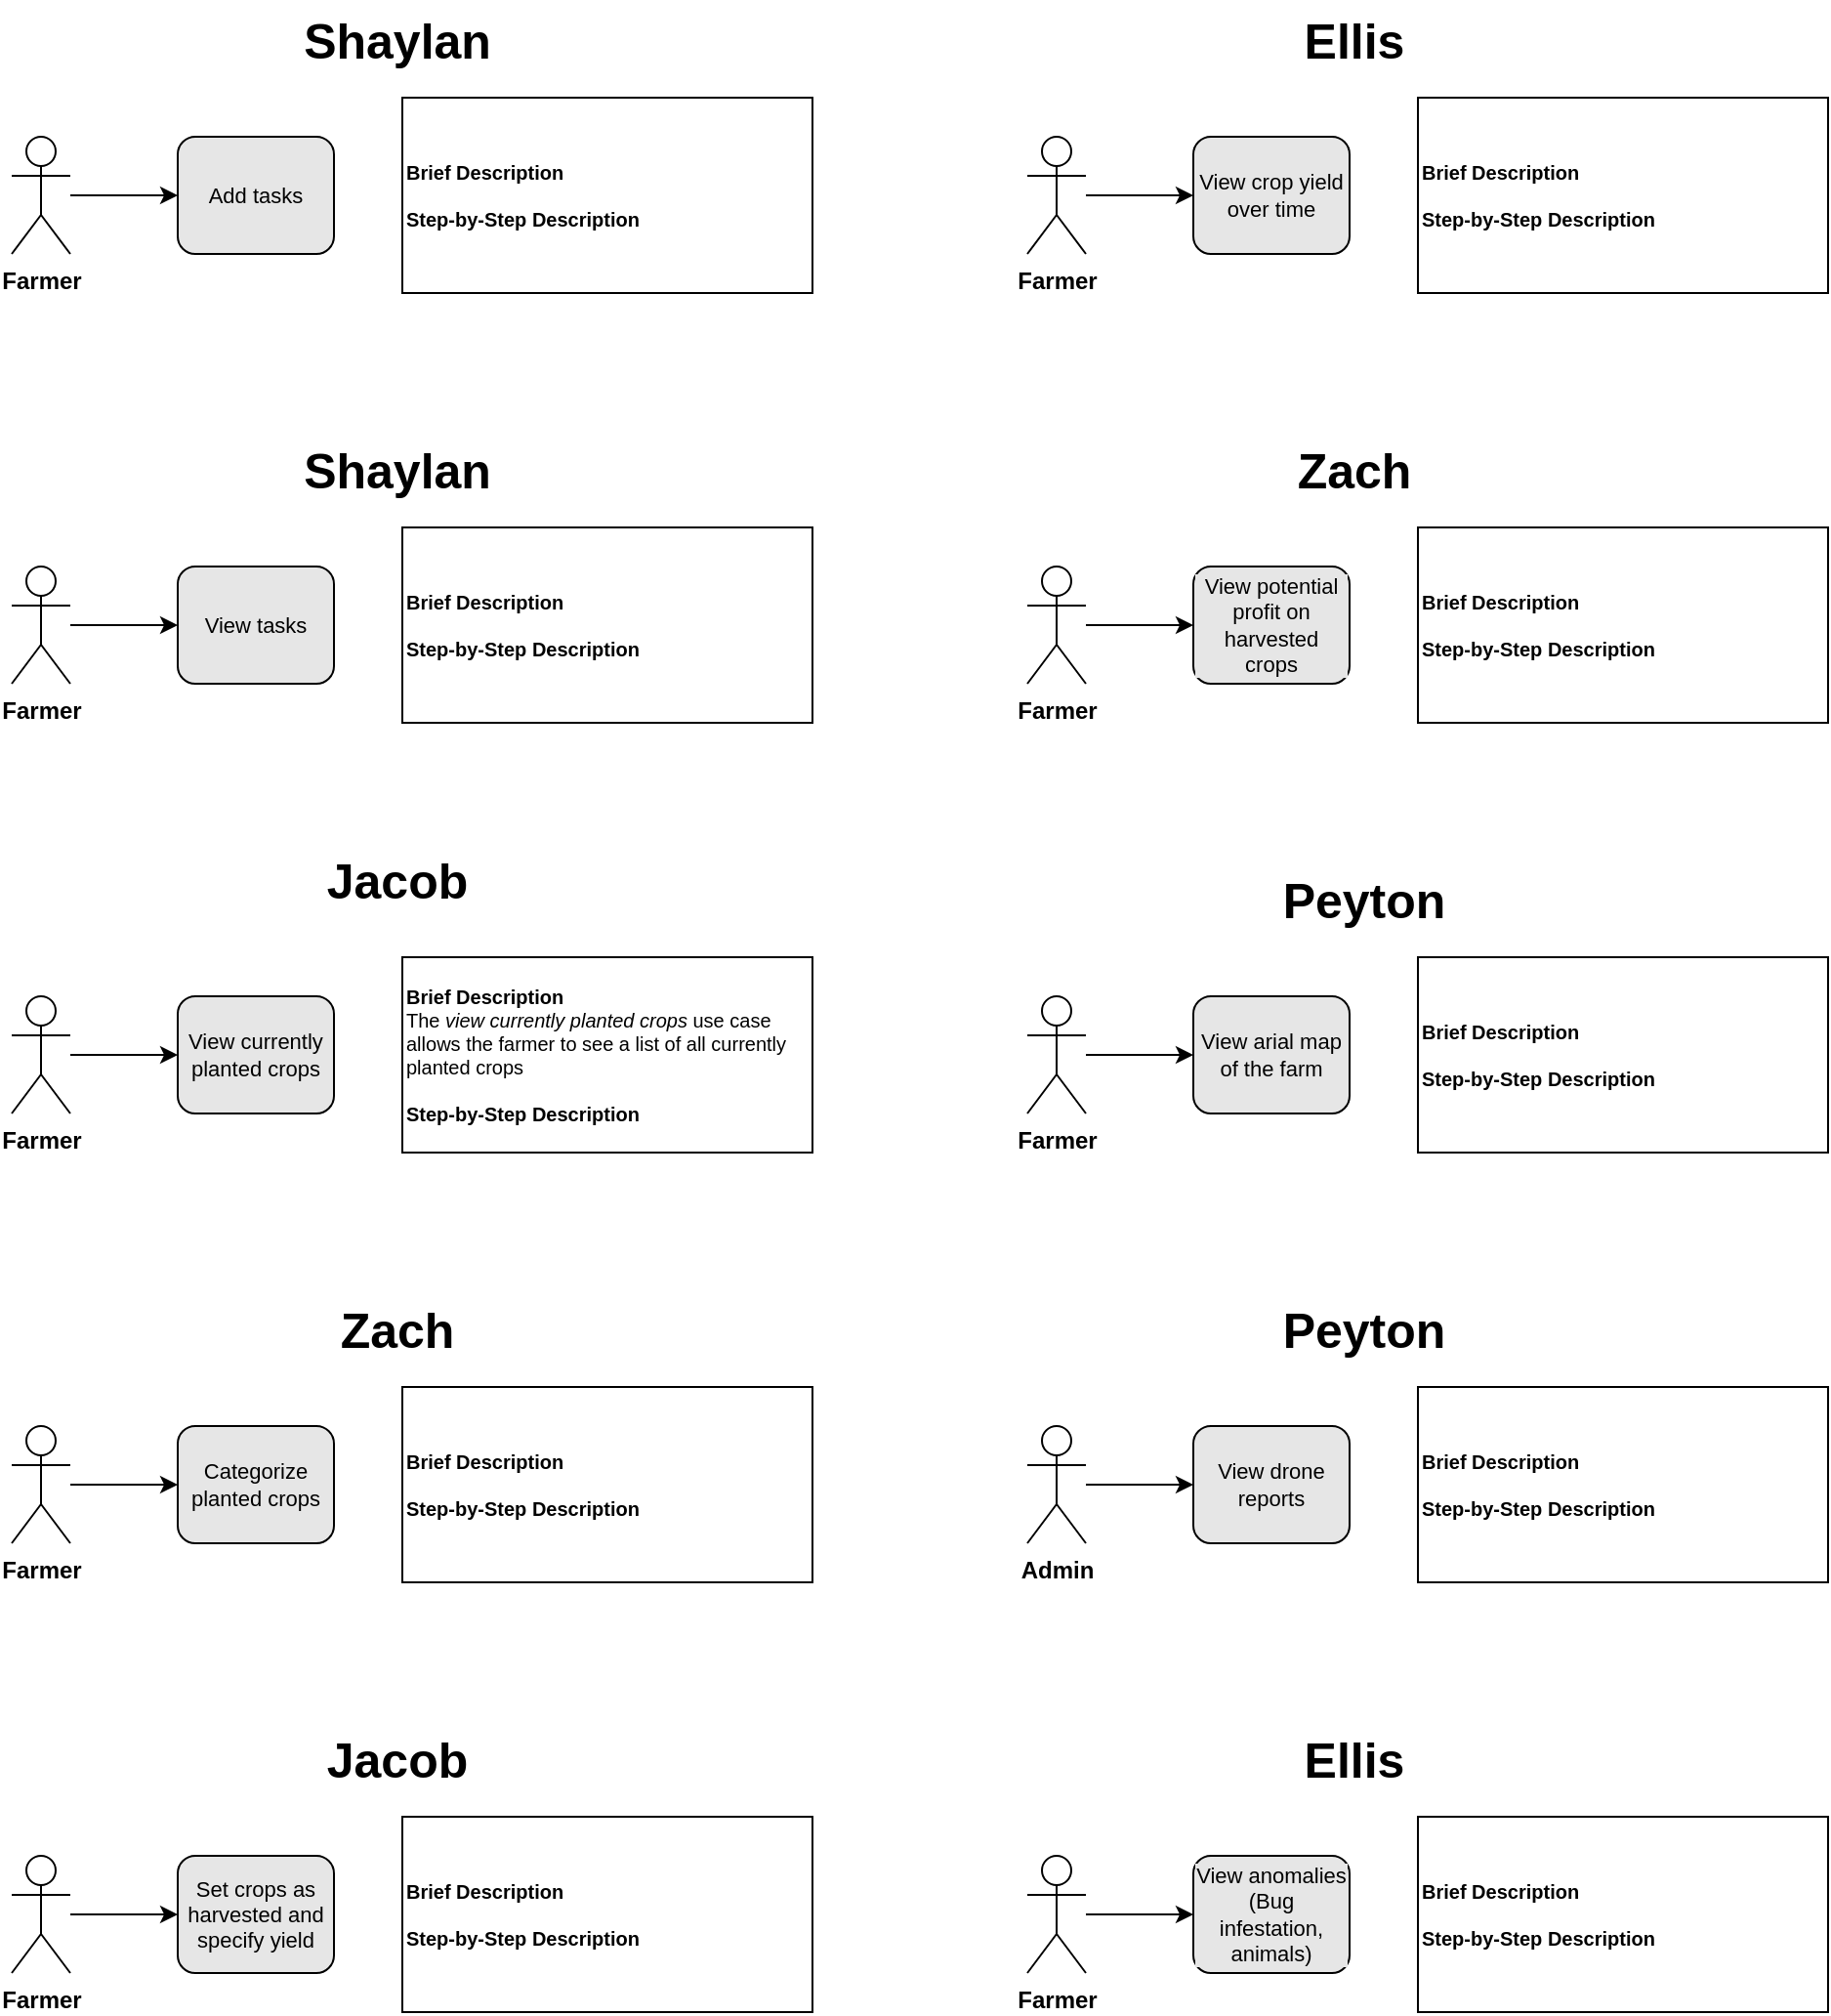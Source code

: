 <mxfile version="15.2.7" type="github">
  <diagram id="J1I_I8joS9Wcs13R1j_C" name="Page-1">
    <mxGraphModel dx="459" dy="1053" grid="1" gridSize="10" guides="1" tooltips="1" connect="1" arrows="1" fold="1" page="1" pageScale="1" pageWidth="850" pageHeight="1100" math="0" shadow="0">
      <root>
        <mxCell id="0" />
        <mxCell id="1" parent="0" />
        <mxCell id="ELMtdARnUCFMFokrfSqK-4" style="edgeStyle=orthogonalEdgeStyle;rounded=0;orthogonalLoop=1;jettySize=auto;html=1;entryX=0;entryY=0.5;entryDx=0;entryDy=0;" parent="1" source="ELMtdARnUCFMFokrfSqK-1" target="ELMtdARnUCFMFokrfSqK-3" edge="1">
          <mxGeometry relative="1" as="geometry" />
        </mxCell>
        <mxCell id="ELMtdARnUCFMFokrfSqK-1" value="&lt;div&gt;&lt;b&gt;Farmer&lt;/b&gt;&lt;/div&gt;" style="shape=umlActor;verticalLabelPosition=bottom;verticalAlign=top;html=1;" parent="1" vertex="1">
          <mxGeometry x="40" y="70" width="30" height="60" as="geometry" />
        </mxCell>
        <mxCell id="ELMtdARnUCFMFokrfSqK-3" value="Add tasks" style="rounded=1;whiteSpace=wrap;html=1;fontSize=11;labelBackgroundColor=#E6E6E6;fillColor=#E6E6E6;labelBorderColor=none;" parent="1" vertex="1">
          <mxGeometry x="125" y="70" width="80" height="60" as="geometry" />
        </mxCell>
        <mxCell id="ELMtdARnUCFMFokrfSqK-6" style="edgeStyle=orthogonalEdgeStyle;rounded=0;orthogonalLoop=1;jettySize=auto;html=1;entryX=0;entryY=0.5;entryDx=0;entryDy=0;" parent="1" source="ELMtdARnUCFMFokrfSqK-7" target="ELMtdARnUCFMFokrfSqK-8" edge="1">
          <mxGeometry relative="1" as="geometry" />
        </mxCell>
        <mxCell id="ELMtdARnUCFMFokrfSqK-7" value="&lt;div&gt;&lt;b&gt;Farmer&lt;/b&gt;&lt;/div&gt;" style="shape=umlActor;verticalLabelPosition=bottom;verticalAlign=top;html=1;" parent="1" vertex="1">
          <mxGeometry x="40" y="290" width="30" height="60" as="geometry" />
        </mxCell>
        <mxCell id="ELMtdARnUCFMFokrfSqK-8" value="&lt;div&gt;View tasks&lt;/div&gt;" style="rounded=1;whiteSpace=wrap;html=1;fontSize=11;labelBackgroundColor=#E6E6E6;fillColor=#E6E6E6;labelBorderColor=none;" parent="1" vertex="1">
          <mxGeometry x="125" y="290" width="80" height="60" as="geometry" />
        </mxCell>
        <mxCell id="ELMtdARnUCFMFokrfSqK-10" style="edgeStyle=orthogonalEdgeStyle;rounded=0;orthogonalLoop=1;jettySize=auto;html=1;entryX=0;entryY=0.5;entryDx=0;entryDy=0;" parent="1" source="ELMtdARnUCFMFokrfSqK-11" target="ELMtdARnUCFMFokrfSqK-12" edge="1">
          <mxGeometry relative="1" as="geometry" />
        </mxCell>
        <mxCell id="ELMtdARnUCFMFokrfSqK-11" value="&lt;div&gt;&lt;b&gt;Farmer&lt;/b&gt;&lt;/div&gt;" style="shape=umlActor;verticalLabelPosition=bottom;verticalAlign=top;html=1;" parent="1" vertex="1">
          <mxGeometry x="40" y="510" width="30" height="60" as="geometry" />
        </mxCell>
        <mxCell id="ELMtdARnUCFMFokrfSqK-12" value="View currently planted crops" style="rounded=1;whiteSpace=wrap;html=1;fontSize=11;labelBackgroundColor=#E6E6E6;fillColor=#E6E6E6;labelBorderColor=none;" parent="1" vertex="1">
          <mxGeometry x="125" y="510" width="80" height="60" as="geometry" />
        </mxCell>
        <mxCell id="ELMtdARnUCFMFokrfSqK-14" style="edgeStyle=orthogonalEdgeStyle;rounded=0;orthogonalLoop=1;jettySize=auto;html=1;entryX=0;entryY=0.5;entryDx=0;entryDy=0;" parent="1" source="ELMtdARnUCFMFokrfSqK-15" target="ELMtdARnUCFMFokrfSqK-16" edge="1">
          <mxGeometry relative="1" as="geometry" />
        </mxCell>
        <mxCell id="ELMtdARnUCFMFokrfSqK-15" value="&lt;div&gt;&lt;b&gt;Farmer&lt;/b&gt;&lt;/div&gt;" style="shape=umlActor;verticalLabelPosition=bottom;verticalAlign=top;html=1;" parent="1" vertex="1">
          <mxGeometry x="40" y="730" width="30" height="60" as="geometry" />
        </mxCell>
        <mxCell id="ELMtdARnUCFMFokrfSqK-16" value="&lt;div&gt;Categorize planted crops&lt;br&gt;&lt;/div&gt;" style="rounded=1;whiteSpace=wrap;html=1;fontSize=11;labelBackgroundColor=#E6E6E6;fillColor=#E6E6E6;labelBorderColor=none;" parent="1" vertex="1">
          <mxGeometry x="125" y="730" width="80" height="60" as="geometry" />
        </mxCell>
        <mxCell id="ELMtdARnUCFMFokrfSqK-18" style="edgeStyle=orthogonalEdgeStyle;rounded=0;orthogonalLoop=1;jettySize=auto;html=1;entryX=0;entryY=0.5;entryDx=0;entryDy=0;" parent="1" source="ELMtdARnUCFMFokrfSqK-19" target="ELMtdARnUCFMFokrfSqK-20" edge="1">
          <mxGeometry relative="1" as="geometry" />
        </mxCell>
        <mxCell id="ELMtdARnUCFMFokrfSqK-19" value="&lt;div&gt;&lt;b&gt;Farmer&lt;/b&gt;&lt;/div&gt;" style="shape=umlActor;verticalLabelPosition=bottom;verticalAlign=top;html=1;" parent="1" vertex="1">
          <mxGeometry x="40" y="950" width="30" height="60" as="geometry" />
        </mxCell>
        <mxCell id="ELMtdARnUCFMFokrfSqK-20" value="Set crops as harvested and specify yield" style="rounded=1;whiteSpace=wrap;html=1;fontSize=11;labelBackgroundColor=#E6E6E6;fillColor=#E6E6E6;labelBorderColor=none;" parent="1" vertex="1">
          <mxGeometry x="125" y="950" width="80" height="60" as="geometry" />
        </mxCell>
        <mxCell id="ctOcrTvs5EJIbW--Lxd5-1" value="&lt;div style=&quot;font-size: 10px;&quot; align=&quot;left&quot;&gt;&lt;font style=&quot;font-size: 10px;&quot;&gt;&lt;b style=&quot;font-size: 10px;&quot;&gt;Brief Description&lt;/b&gt;&lt;/font&gt;&lt;/div&gt;&lt;div style=&quot;font-size: 10px;&quot; align=&quot;left&quot;&gt;&lt;font style=&quot;font-size: 10px;&quot;&gt;&lt;b style=&quot;font-size: 10px;&quot;&gt;&lt;br style=&quot;font-size: 10px;&quot;&gt;&lt;/b&gt;&lt;/font&gt;&lt;/div&gt;&lt;div style=&quot;font-size: 10px;&quot; align=&quot;left&quot;&gt;&lt;font style=&quot;font-size: 10px;&quot;&gt;&lt;b style=&quot;font-size: 10px;&quot;&gt;Step-by-Step Description&lt;br style=&quot;font-size: 10px;&quot;&gt;&lt;/b&gt;&lt;/font&gt;&lt;/div&gt;" style="rounded=0;whiteSpace=wrap;html=1;align=left;fontSize=10;" vertex="1" parent="1">
          <mxGeometry x="240" y="50" width="210" height="100" as="geometry" />
        </mxCell>
        <mxCell id="ctOcrTvs5EJIbW--Lxd5-2" value="&lt;div style=&quot;font-size: 10px;&quot; align=&quot;left&quot;&gt;&lt;font style=&quot;font-size: 10px;&quot;&gt;&lt;b style=&quot;font-size: 10px;&quot;&gt;Brief Description&lt;/b&gt;&lt;/font&gt;&lt;/div&gt;&lt;div style=&quot;font-size: 10px;&quot; align=&quot;left&quot;&gt;&lt;font style=&quot;font-size: 10px;&quot;&gt;&lt;b style=&quot;font-size: 10px;&quot;&gt;&lt;br style=&quot;font-size: 10px;&quot;&gt;&lt;/b&gt;&lt;/font&gt;&lt;/div&gt;&lt;div style=&quot;font-size: 10px;&quot; align=&quot;left&quot;&gt;&lt;font style=&quot;font-size: 10px;&quot;&gt;&lt;b style=&quot;font-size: 10px;&quot;&gt;Step-by-Step Description&lt;br style=&quot;font-size: 10px;&quot;&gt;&lt;/b&gt;&lt;/font&gt;&lt;/div&gt;" style="rounded=0;whiteSpace=wrap;html=1;align=left;fontSize=10;" vertex="1" parent="1">
          <mxGeometry x="240" y="270" width="210" height="100" as="geometry" />
        </mxCell>
        <mxCell id="ctOcrTvs5EJIbW--Lxd5-3" value="&lt;div style=&quot;font-size: 10px;&quot; align=&quot;left&quot;&gt;&lt;font style=&quot;font-size: 10px;&quot;&gt;&lt;b style=&quot;font-size: 10px;&quot;&gt;Brief Description&lt;/b&gt;&lt;/font&gt;&lt;/div&gt;&lt;div style=&quot;font-size: 10px;&quot; align=&quot;left&quot;&gt;&lt;font style=&quot;font-size: 10px;&quot;&gt;&lt;span style=&quot;font-size: 10px;&quot;&gt;The &lt;i style=&quot;font-size: 10px;&quot;&gt;view currently planted crops&lt;/i&gt; use case allows the farmer to see a list of all currently planted crops&lt;/span&gt;&lt;/font&gt;&lt;/div&gt;&lt;div style=&quot;font-size: 10px;&quot; align=&quot;left&quot;&gt;&lt;font style=&quot;font-size: 10px;&quot;&gt;&lt;span style=&quot;font-size: 10px;&quot;&gt;&lt;/span&gt;&lt;b style=&quot;font-size: 10px;&quot;&gt;&lt;br style=&quot;font-size: 10px;&quot;&gt;&lt;/b&gt;&lt;/font&gt;&lt;/div&gt;&lt;div style=&quot;font-size: 10px;&quot; align=&quot;left&quot;&gt;&lt;font style=&quot;font-size: 10px;&quot;&gt;&lt;b style=&quot;font-size: 10px;&quot;&gt;Step-by-Step Description&lt;br style=&quot;font-size: 10px;&quot;&gt;&lt;/b&gt;&lt;/font&gt;&lt;/div&gt;" style="rounded=0;whiteSpace=wrap;html=1;align=left;fontSize=10;" vertex="1" parent="1">
          <mxGeometry x="240" y="490" width="210" height="100" as="geometry" />
        </mxCell>
        <mxCell id="ctOcrTvs5EJIbW--Lxd5-4" value="&lt;div style=&quot;font-size: 10px;&quot; align=&quot;left&quot;&gt;&lt;font style=&quot;font-size: 10px;&quot;&gt;&lt;b style=&quot;font-size: 10px;&quot;&gt;Brief Description&lt;/b&gt;&lt;/font&gt;&lt;/div&gt;&lt;div style=&quot;font-size: 10px;&quot; align=&quot;left&quot;&gt;&lt;font style=&quot;font-size: 10px;&quot;&gt;&lt;b style=&quot;font-size: 10px;&quot;&gt;&lt;br style=&quot;font-size: 10px;&quot;&gt;&lt;/b&gt;&lt;/font&gt;&lt;/div&gt;&lt;div style=&quot;font-size: 10px;&quot; align=&quot;left&quot;&gt;&lt;font style=&quot;font-size: 10px;&quot;&gt;&lt;b style=&quot;font-size: 10px;&quot;&gt;Step-by-Step Description&lt;/b&gt;&lt;/font&gt;&lt;/div&gt;" style="rounded=0;whiteSpace=wrap;html=1;align=left;fontSize=10;" vertex="1" parent="1">
          <mxGeometry x="240" y="930" width="210" height="100" as="geometry" />
        </mxCell>
        <mxCell id="ctOcrTvs5EJIbW--Lxd5-6" value="&lt;div style=&quot;font-size: 10px;&quot; align=&quot;left&quot;&gt;&lt;font style=&quot;font-size: 10px;&quot;&gt;&lt;b style=&quot;font-size: 10px;&quot;&gt;Brief Description&lt;/b&gt;&lt;/font&gt;&lt;/div&gt;&lt;div style=&quot;font-size: 10px;&quot; align=&quot;left&quot;&gt;&lt;font style=&quot;font-size: 10px;&quot;&gt;&lt;b style=&quot;font-size: 10px;&quot;&gt;&lt;br style=&quot;font-size: 10px;&quot;&gt;&lt;/b&gt;&lt;/font&gt;&lt;/div&gt;&lt;div style=&quot;font-size: 10px;&quot; align=&quot;left&quot;&gt;&lt;font style=&quot;font-size: 10px;&quot;&gt;&lt;b style=&quot;font-size: 10px;&quot;&gt;Step-by-Step Description&lt;/b&gt;&lt;/font&gt;&lt;/div&gt;" style="rounded=0;whiteSpace=wrap;html=1;align=left;fontSize=10;" vertex="1" parent="1">
          <mxGeometry x="240" y="710" width="210" height="100" as="geometry" />
        </mxCell>
        <mxCell id="ctOcrTvs5EJIbW--Lxd5-7" style="edgeStyle=orthogonalEdgeStyle;rounded=0;orthogonalLoop=1;jettySize=auto;html=1;entryX=0;entryY=0.5;entryDx=0;entryDy=0;" edge="1" parent="1" source="ctOcrTvs5EJIbW--Lxd5-8" target="ctOcrTvs5EJIbW--Lxd5-9">
          <mxGeometry relative="1" as="geometry" />
        </mxCell>
        <mxCell id="ctOcrTvs5EJIbW--Lxd5-8" value="&lt;div&gt;&lt;b&gt;Farmer&lt;/b&gt;&lt;/div&gt;" style="shape=umlActor;verticalLabelPosition=bottom;verticalAlign=top;html=1;" vertex="1" parent="1">
          <mxGeometry x="560" y="70" width="30" height="60" as="geometry" />
        </mxCell>
        <mxCell id="ctOcrTvs5EJIbW--Lxd5-9" value="View crop yield over time" style="rounded=1;whiteSpace=wrap;html=1;fontSize=11;labelBackgroundColor=#E6E6E6;fillColor=#E6E6E6;labelBorderColor=none;" vertex="1" parent="1">
          <mxGeometry x="645" y="70" width="80" height="60" as="geometry" />
        </mxCell>
        <mxCell id="ctOcrTvs5EJIbW--Lxd5-10" style="edgeStyle=orthogonalEdgeStyle;rounded=0;orthogonalLoop=1;jettySize=auto;html=1;entryX=0;entryY=0.5;entryDx=0;entryDy=0;" edge="1" parent="1" source="ctOcrTvs5EJIbW--Lxd5-11" target="ctOcrTvs5EJIbW--Lxd5-12">
          <mxGeometry relative="1" as="geometry" />
        </mxCell>
        <mxCell id="ctOcrTvs5EJIbW--Lxd5-11" value="&lt;div&gt;&lt;b&gt;Farmer&lt;/b&gt;&lt;/div&gt;" style="shape=umlActor;verticalLabelPosition=bottom;verticalAlign=top;html=1;" vertex="1" parent="1">
          <mxGeometry x="560" y="290" width="30" height="60" as="geometry" />
        </mxCell>
        <mxCell id="ctOcrTvs5EJIbW--Lxd5-12" value="View potential profit on harvested crops" style="rounded=1;whiteSpace=wrap;html=1;fontSize=11;labelBackgroundColor=#E6E6E6;fillColor=#E6E6E6;labelBorderColor=none;" vertex="1" parent="1">
          <mxGeometry x="645" y="290" width="80" height="60" as="geometry" />
        </mxCell>
        <mxCell id="ctOcrTvs5EJIbW--Lxd5-13" style="edgeStyle=orthogonalEdgeStyle;rounded=0;orthogonalLoop=1;jettySize=auto;html=1;entryX=0;entryY=0.5;entryDx=0;entryDy=0;" edge="1" parent="1" source="ctOcrTvs5EJIbW--Lxd5-14" target="ctOcrTvs5EJIbW--Lxd5-15">
          <mxGeometry relative="1" as="geometry" />
        </mxCell>
        <mxCell id="ctOcrTvs5EJIbW--Lxd5-14" value="&lt;div&gt;&lt;b&gt;Farmer&lt;/b&gt;&lt;/div&gt;" style="shape=umlActor;verticalLabelPosition=bottom;verticalAlign=top;html=1;" vertex="1" parent="1">
          <mxGeometry x="560" y="510" width="30" height="60" as="geometry" />
        </mxCell>
        <mxCell id="ctOcrTvs5EJIbW--Lxd5-15" value="View arial map of the farm" style="rounded=1;whiteSpace=wrap;html=1;fontSize=11;labelBackgroundColor=#E6E6E6;fillColor=#E6E6E6;labelBorderColor=none;" vertex="1" parent="1">
          <mxGeometry x="645" y="510" width="80" height="60" as="geometry" />
        </mxCell>
        <mxCell id="ctOcrTvs5EJIbW--Lxd5-16" style="edgeStyle=orthogonalEdgeStyle;rounded=0;orthogonalLoop=1;jettySize=auto;html=1;entryX=0;entryY=0.5;entryDx=0;entryDy=0;" edge="1" parent="1" source="ctOcrTvs5EJIbW--Lxd5-17" target="ctOcrTvs5EJIbW--Lxd5-18">
          <mxGeometry relative="1" as="geometry" />
        </mxCell>
        <mxCell id="ctOcrTvs5EJIbW--Lxd5-17" value="&lt;b&gt;Admin&lt;/b&gt;" style="shape=umlActor;verticalLabelPosition=bottom;verticalAlign=top;html=1;" vertex="1" parent="1">
          <mxGeometry x="560" y="730" width="30" height="60" as="geometry" />
        </mxCell>
        <mxCell id="ctOcrTvs5EJIbW--Lxd5-18" value="View drone reports" style="rounded=1;whiteSpace=wrap;html=1;fontSize=11;labelBackgroundColor=#E6E6E6;fillColor=#E6E6E6;labelBorderColor=none;" vertex="1" parent="1">
          <mxGeometry x="645" y="730" width="80" height="60" as="geometry" />
        </mxCell>
        <mxCell id="ctOcrTvs5EJIbW--Lxd5-19" style="edgeStyle=orthogonalEdgeStyle;rounded=0;orthogonalLoop=1;jettySize=auto;html=1;entryX=0;entryY=0.5;entryDx=0;entryDy=0;" edge="1" parent="1" source="ctOcrTvs5EJIbW--Lxd5-20" target="ctOcrTvs5EJIbW--Lxd5-21">
          <mxGeometry relative="1" as="geometry" />
        </mxCell>
        <mxCell id="ctOcrTvs5EJIbW--Lxd5-20" value="&lt;div&gt;&lt;b&gt;Farmer&lt;/b&gt;&lt;/div&gt;" style="shape=umlActor;verticalLabelPosition=bottom;verticalAlign=top;html=1;" vertex="1" parent="1">
          <mxGeometry x="560" y="950" width="30" height="60" as="geometry" />
        </mxCell>
        <mxCell id="ctOcrTvs5EJIbW--Lxd5-21" value="View anomalies (Bug infestation, animals)" style="rounded=1;whiteSpace=wrap;html=1;fontSize=11;labelBackgroundColor=#E6E6E6;fillColor=#E6E6E6;labelBorderColor=none;" vertex="1" parent="1">
          <mxGeometry x="645" y="950" width="80" height="60" as="geometry" />
        </mxCell>
        <mxCell id="ctOcrTvs5EJIbW--Lxd5-22" value="&lt;div style=&quot;font-size: 10px;&quot; align=&quot;left&quot;&gt;&lt;font style=&quot;font-size: 10px;&quot;&gt;&lt;b style=&quot;font-size: 10px;&quot;&gt;Brief Description&lt;/b&gt;&lt;/font&gt;&lt;/div&gt;&lt;div style=&quot;font-size: 10px;&quot; align=&quot;left&quot;&gt;&lt;font style=&quot;font-size: 10px;&quot;&gt;&lt;b style=&quot;font-size: 10px;&quot;&gt;&lt;br style=&quot;font-size: 10px;&quot;&gt;&lt;/b&gt;&lt;/font&gt;&lt;/div&gt;&lt;div style=&quot;font-size: 10px;&quot; align=&quot;left&quot;&gt;&lt;font style=&quot;font-size: 10px;&quot;&gt;&lt;b style=&quot;font-size: 10px;&quot;&gt;Step-by-Step Description&lt;br style=&quot;font-size: 10px;&quot;&gt;&lt;/b&gt;&lt;/font&gt;&lt;/div&gt;" style="rounded=0;whiteSpace=wrap;html=1;align=left;fontSize=10;" vertex="1" parent="1">
          <mxGeometry x="760" y="50" width="210" height="100" as="geometry" />
        </mxCell>
        <mxCell id="ctOcrTvs5EJIbW--Lxd5-23" value="&lt;div style=&quot;font-size: 10px;&quot; align=&quot;left&quot;&gt;&lt;font style=&quot;font-size: 10px;&quot;&gt;&lt;b style=&quot;font-size: 10px;&quot;&gt;Brief Description&lt;/b&gt;&lt;/font&gt;&lt;/div&gt;&lt;div style=&quot;font-size: 10px;&quot; align=&quot;left&quot;&gt;&lt;font style=&quot;font-size: 10px;&quot;&gt;&lt;b style=&quot;font-size: 10px;&quot;&gt;&lt;br style=&quot;font-size: 10px;&quot;&gt;&lt;/b&gt;&lt;/font&gt;&lt;/div&gt;&lt;div style=&quot;font-size: 10px;&quot; align=&quot;left&quot;&gt;&lt;font style=&quot;font-size: 10px;&quot;&gt;&lt;b style=&quot;font-size: 10px;&quot;&gt;Step-by-Step Description&lt;br style=&quot;font-size: 10px;&quot;&gt;&lt;/b&gt;&lt;/font&gt;&lt;/div&gt;" style="rounded=0;whiteSpace=wrap;html=1;align=left;fontSize=10;" vertex="1" parent="1">
          <mxGeometry x="760" y="270" width="210" height="100" as="geometry" />
        </mxCell>
        <mxCell id="ctOcrTvs5EJIbW--Lxd5-24" value="&lt;div style=&quot;font-size: 10px;&quot; align=&quot;left&quot;&gt;&lt;font style=&quot;font-size: 10px;&quot;&gt;&lt;b style=&quot;font-size: 10px;&quot;&gt;Brief Description&lt;/b&gt;&lt;/font&gt;&lt;/div&gt;&lt;div style=&quot;font-size: 10px;&quot; align=&quot;left&quot;&gt;&lt;font style=&quot;font-size: 10px;&quot;&gt;&lt;b style=&quot;font-size: 10px;&quot;&gt;&lt;br style=&quot;font-size: 10px;&quot;&gt;&lt;/b&gt;&lt;/font&gt;&lt;/div&gt;&lt;div style=&quot;font-size: 10px;&quot; align=&quot;left&quot;&gt;&lt;font style=&quot;font-size: 10px;&quot;&gt;&lt;b style=&quot;font-size: 10px;&quot;&gt;Step-by-Step Description&lt;br style=&quot;font-size: 10px;&quot;&gt;&lt;/b&gt;&lt;/font&gt;&lt;/div&gt;" style="rounded=0;whiteSpace=wrap;html=1;align=left;fontSize=10;" vertex="1" parent="1">
          <mxGeometry x="760" y="490" width="210" height="100" as="geometry" />
        </mxCell>
        <mxCell id="ctOcrTvs5EJIbW--Lxd5-25" value="&lt;div style=&quot;font-size: 10px;&quot; align=&quot;left&quot;&gt;&lt;font style=&quot;font-size: 10px;&quot;&gt;&lt;b style=&quot;font-size: 10px;&quot;&gt;Brief Description&lt;/b&gt;&lt;/font&gt;&lt;/div&gt;&lt;div style=&quot;font-size: 10px;&quot; align=&quot;left&quot;&gt;&lt;font style=&quot;font-size: 10px;&quot;&gt;&lt;b style=&quot;font-size: 10px;&quot;&gt;&lt;br style=&quot;font-size: 10px;&quot;&gt;&lt;/b&gt;&lt;/font&gt;&lt;/div&gt;&lt;div style=&quot;font-size: 10px;&quot; align=&quot;left&quot;&gt;&lt;font style=&quot;font-size: 10px;&quot;&gt;&lt;b style=&quot;font-size: 10px;&quot;&gt;Step-by-Step Description&lt;/b&gt;&lt;/font&gt;&lt;/div&gt;" style="rounded=0;whiteSpace=wrap;html=1;align=left;fontSize=10;" vertex="1" parent="1">
          <mxGeometry x="760" y="930" width="210" height="100" as="geometry" />
        </mxCell>
        <mxCell id="ctOcrTvs5EJIbW--Lxd5-26" value="&lt;div style=&quot;font-size: 10px;&quot; align=&quot;left&quot;&gt;&lt;font style=&quot;font-size: 10px;&quot;&gt;&lt;b style=&quot;font-size: 10px;&quot;&gt;Brief Description&lt;/b&gt;&lt;/font&gt;&lt;/div&gt;&lt;div style=&quot;font-size: 10px;&quot; align=&quot;left&quot;&gt;&lt;font style=&quot;font-size: 10px;&quot;&gt;&lt;b style=&quot;font-size: 10px;&quot;&gt;&lt;br style=&quot;font-size: 10px;&quot;&gt;&lt;/b&gt;&lt;/font&gt;&lt;/div&gt;&lt;div style=&quot;font-size: 10px;&quot; align=&quot;left&quot;&gt;&lt;font style=&quot;font-size: 10px;&quot;&gt;&lt;b style=&quot;font-size: 10px;&quot;&gt;Step-by-Step Description&lt;/b&gt;&lt;/font&gt;&lt;/div&gt;" style="rounded=0;whiteSpace=wrap;html=1;align=left;fontSize=10;" vertex="1" parent="1">
          <mxGeometry x="760" y="710" width="210" height="100" as="geometry" />
        </mxCell>
        <mxCell id="ctOcrTvs5EJIbW--Lxd5-27" value="&lt;b&gt;&lt;font style=&quot;font-size: 25px&quot;&gt;Shaylan&lt;/font&gt;&lt;/b&gt;" style="text;html=1;strokeColor=none;fillColor=none;align=center;verticalAlign=middle;whiteSpace=wrap;rounded=0;fontSize=11;" vertex="1" parent="1">
          <mxGeometry x="150" width="175" height="40" as="geometry" />
        </mxCell>
        <mxCell id="ctOcrTvs5EJIbW--Lxd5-28" value="&lt;b&gt;&lt;font style=&quot;font-size: 25px&quot;&gt;Shaylan&lt;/font&gt;&lt;/b&gt;" style="text;html=1;strokeColor=none;fillColor=none;align=center;verticalAlign=middle;whiteSpace=wrap;rounded=0;fontSize=11;" vertex="1" parent="1">
          <mxGeometry x="150" y="220" width="175" height="40" as="geometry" />
        </mxCell>
        <mxCell id="ctOcrTvs5EJIbW--Lxd5-29" value="&lt;b style=&quot;font-size: 25px;&quot;&gt;Jacob&lt;/b&gt;" style="text;html=1;strokeColor=none;fillColor=none;align=center;verticalAlign=middle;whiteSpace=wrap;rounded=0;fontSize=25;" vertex="1" parent="1">
          <mxGeometry x="150" y="430" width="175" height="40" as="geometry" />
        </mxCell>
        <mxCell id="ctOcrTvs5EJIbW--Lxd5-30" value="&lt;b style=&quot;font-size: 25px;&quot;&gt;Jacob&lt;/b&gt;" style="text;html=1;strokeColor=none;fillColor=none;align=center;verticalAlign=middle;whiteSpace=wrap;rounded=0;fontSize=25;" vertex="1" parent="1">
          <mxGeometry x="150" y="880" width="175" height="40" as="geometry" />
        </mxCell>
        <mxCell id="ctOcrTvs5EJIbW--Lxd5-31" value="Zach" style="text;html=1;strokeColor=none;fillColor=none;align=center;verticalAlign=middle;whiteSpace=wrap;rounded=0;fontSize=25;fontStyle=1" vertex="1" parent="1">
          <mxGeometry x="150" y="660" width="175" height="40" as="geometry" />
        </mxCell>
        <mxCell id="ctOcrTvs5EJIbW--Lxd5-32" value="Peyton" style="text;html=1;strokeColor=none;fillColor=none;align=center;verticalAlign=middle;whiteSpace=wrap;rounded=0;fontSize=25;fontStyle=1" vertex="1" parent="1">
          <mxGeometry x="645" y="660" width="175" height="40" as="geometry" />
        </mxCell>
        <mxCell id="ctOcrTvs5EJIbW--Lxd5-33" value="Peyton" style="text;html=1;strokeColor=none;fillColor=none;align=center;verticalAlign=middle;whiteSpace=wrap;rounded=0;fontSize=25;fontStyle=1" vertex="1" parent="1">
          <mxGeometry x="645" y="440" width="175" height="40" as="geometry" />
        </mxCell>
        <mxCell id="ctOcrTvs5EJIbW--Lxd5-34" value="Zach" style="text;html=1;strokeColor=none;fillColor=none;align=center;verticalAlign=middle;whiteSpace=wrap;rounded=0;fontSize=25;fontStyle=1" vertex="1" parent="1">
          <mxGeometry x="640" y="220" width="175" height="40" as="geometry" />
        </mxCell>
        <mxCell id="ctOcrTvs5EJIbW--Lxd5-35" value="Ellis" style="text;html=1;strokeColor=none;fillColor=none;align=center;verticalAlign=middle;whiteSpace=wrap;rounded=0;fontSize=25;fontStyle=1" vertex="1" parent="1">
          <mxGeometry x="640" y="880" width="175" height="40" as="geometry" />
        </mxCell>
        <mxCell id="ctOcrTvs5EJIbW--Lxd5-36" value="&lt;div&gt;Ellis&lt;/div&gt;" style="text;html=1;strokeColor=none;fillColor=none;align=center;verticalAlign=middle;whiteSpace=wrap;rounded=0;fontSize=25;fontStyle=1" vertex="1" parent="1">
          <mxGeometry x="640" width="175" height="40" as="geometry" />
        </mxCell>
      </root>
    </mxGraphModel>
  </diagram>
</mxfile>
